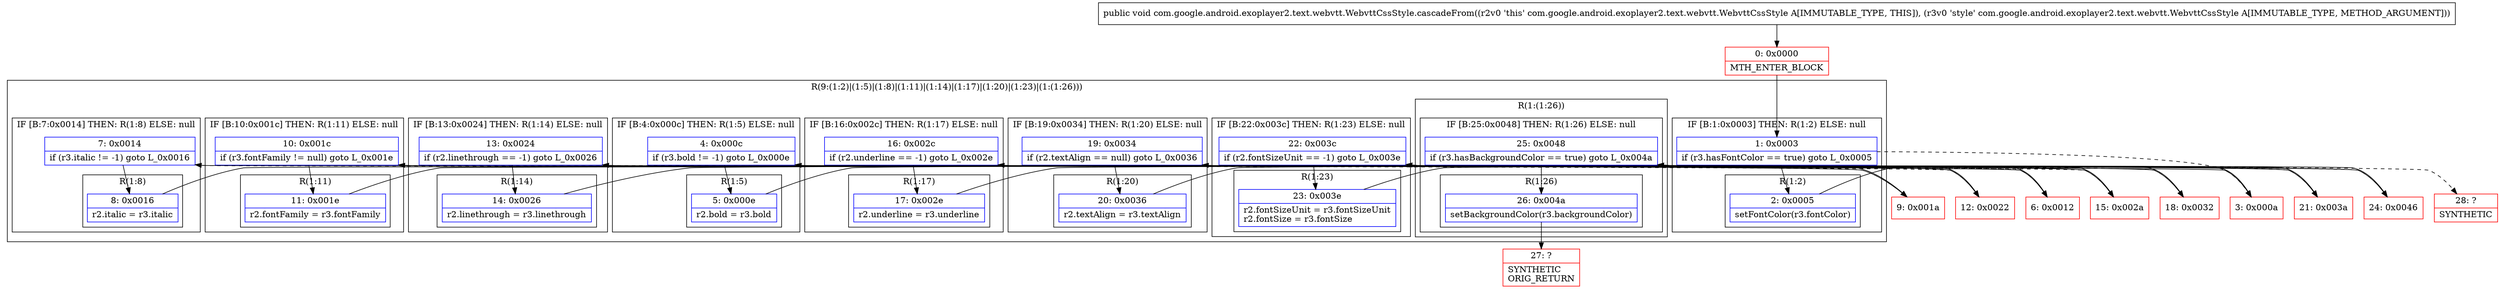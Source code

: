 digraph "CFG forcom.google.android.exoplayer2.text.webvtt.WebvttCssStyle.cascadeFrom(Lcom\/google\/android\/exoplayer2\/text\/webvtt\/WebvttCssStyle;)V" {
subgraph cluster_Region_1361478427 {
label = "R(9:(1:2)|(1:5)|(1:8)|(1:11)|(1:14)|(1:17)|(1:20)|(1:23)|(1:(1:26)))";
node [shape=record,color=blue];
subgraph cluster_IfRegion_510147642 {
label = "IF [B:1:0x0003] THEN: R(1:2) ELSE: null";
node [shape=record,color=blue];
Node_1 [shape=record,label="{1\:\ 0x0003|if (r3.hasFontColor == true) goto L_0x0005\l}"];
subgraph cluster_Region_153536678 {
label = "R(1:2)";
node [shape=record,color=blue];
Node_2 [shape=record,label="{2\:\ 0x0005|setFontColor(r3.fontColor)\l}"];
}
}
subgraph cluster_IfRegion_48910953 {
label = "IF [B:4:0x000c] THEN: R(1:5) ELSE: null";
node [shape=record,color=blue];
Node_4 [shape=record,label="{4\:\ 0x000c|if (r3.bold != \-1) goto L_0x000e\l}"];
subgraph cluster_Region_1731274612 {
label = "R(1:5)";
node [shape=record,color=blue];
Node_5 [shape=record,label="{5\:\ 0x000e|r2.bold = r3.bold\l}"];
}
}
subgraph cluster_IfRegion_946294340 {
label = "IF [B:7:0x0014] THEN: R(1:8) ELSE: null";
node [shape=record,color=blue];
Node_7 [shape=record,label="{7\:\ 0x0014|if (r3.italic != \-1) goto L_0x0016\l}"];
subgraph cluster_Region_129745430 {
label = "R(1:8)";
node [shape=record,color=blue];
Node_8 [shape=record,label="{8\:\ 0x0016|r2.italic = r3.italic\l}"];
}
}
subgraph cluster_IfRegion_1460838802 {
label = "IF [B:10:0x001c] THEN: R(1:11) ELSE: null";
node [shape=record,color=blue];
Node_10 [shape=record,label="{10\:\ 0x001c|if (r3.fontFamily != null) goto L_0x001e\l}"];
subgraph cluster_Region_972437123 {
label = "R(1:11)";
node [shape=record,color=blue];
Node_11 [shape=record,label="{11\:\ 0x001e|r2.fontFamily = r3.fontFamily\l}"];
}
}
subgraph cluster_IfRegion_996231831 {
label = "IF [B:13:0x0024] THEN: R(1:14) ELSE: null";
node [shape=record,color=blue];
Node_13 [shape=record,label="{13\:\ 0x0024|if (r2.linethrough == \-1) goto L_0x0026\l}"];
subgraph cluster_Region_1645446303 {
label = "R(1:14)";
node [shape=record,color=blue];
Node_14 [shape=record,label="{14\:\ 0x0026|r2.linethrough = r3.linethrough\l}"];
}
}
subgraph cluster_IfRegion_542091134 {
label = "IF [B:16:0x002c] THEN: R(1:17) ELSE: null";
node [shape=record,color=blue];
Node_16 [shape=record,label="{16\:\ 0x002c|if (r2.underline == \-1) goto L_0x002e\l}"];
subgraph cluster_Region_679858138 {
label = "R(1:17)";
node [shape=record,color=blue];
Node_17 [shape=record,label="{17\:\ 0x002e|r2.underline = r3.underline\l}"];
}
}
subgraph cluster_IfRegion_419503535 {
label = "IF [B:19:0x0034] THEN: R(1:20) ELSE: null";
node [shape=record,color=blue];
Node_19 [shape=record,label="{19\:\ 0x0034|if (r2.textAlign == null) goto L_0x0036\l}"];
subgraph cluster_Region_1741182316 {
label = "R(1:20)";
node [shape=record,color=blue];
Node_20 [shape=record,label="{20\:\ 0x0036|r2.textAlign = r3.textAlign\l}"];
}
}
subgraph cluster_IfRegion_987851452 {
label = "IF [B:22:0x003c] THEN: R(1:23) ELSE: null";
node [shape=record,color=blue];
Node_22 [shape=record,label="{22\:\ 0x003c|if (r2.fontSizeUnit == \-1) goto L_0x003e\l}"];
subgraph cluster_Region_1016895781 {
label = "R(1:23)";
node [shape=record,color=blue];
Node_23 [shape=record,label="{23\:\ 0x003e|r2.fontSizeUnit = r3.fontSizeUnit\lr2.fontSize = r3.fontSize\l}"];
}
}
subgraph cluster_Region_761337724 {
label = "R(1:(1:26))";
node [shape=record,color=blue];
subgraph cluster_IfRegion_145179785 {
label = "IF [B:25:0x0048] THEN: R(1:26) ELSE: null";
node [shape=record,color=blue];
Node_25 [shape=record,label="{25\:\ 0x0048|if (r3.hasBackgroundColor == true) goto L_0x004a\l}"];
subgraph cluster_Region_966945707 {
label = "R(1:26)";
node [shape=record,color=blue];
Node_26 [shape=record,label="{26\:\ 0x004a|setBackgroundColor(r3.backgroundColor)\l}"];
}
}
}
}
Node_0 [shape=record,color=red,label="{0\:\ 0x0000|MTH_ENTER_BLOCK\l}"];
Node_3 [shape=record,color=red,label="{3\:\ 0x000a}"];
Node_6 [shape=record,color=red,label="{6\:\ 0x0012}"];
Node_9 [shape=record,color=red,label="{9\:\ 0x001a}"];
Node_12 [shape=record,color=red,label="{12\:\ 0x0022}"];
Node_15 [shape=record,color=red,label="{15\:\ 0x002a}"];
Node_18 [shape=record,color=red,label="{18\:\ 0x0032}"];
Node_21 [shape=record,color=red,label="{21\:\ 0x003a}"];
Node_24 [shape=record,color=red,label="{24\:\ 0x0046}"];
Node_27 [shape=record,color=red,label="{27\:\ ?|SYNTHETIC\lORIG_RETURN\l}"];
Node_28 [shape=record,color=red,label="{28\:\ ?|SYNTHETIC\l}"];
MethodNode[shape=record,label="{public void com.google.android.exoplayer2.text.webvtt.WebvttCssStyle.cascadeFrom((r2v0 'this' com.google.android.exoplayer2.text.webvtt.WebvttCssStyle A[IMMUTABLE_TYPE, THIS]), (r3v0 'style' com.google.android.exoplayer2.text.webvtt.WebvttCssStyle A[IMMUTABLE_TYPE, METHOD_ARGUMENT])) }"];
MethodNode -> Node_0;
Node_1 -> Node_2;
Node_1 -> Node_3[style=dashed];
Node_2 -> Node_3;
Node_4 -> Node_5;
Node_4 -> Node_6[style=dashed];
Node_5 -> Node_6;
Node_7 -> Node_8;
Node_7 -> Node_9[style=dashed];
Node_8 -> Node_9;
Node_10 -> Node_11;
Node_10 -> Node_12[style=dashed];
Node_11 -> Node_12;
Node_13 -> Node_14;
Node_13 -> Node_15[style=dashed];
Node_14 -> Node_15;
Node_16 -> Node_17;
Node_16 -> Node_18[style=dashed];
Node_17 -> Node_18;
Node_19 -> Node_20;
Node_19 -> Node_21[style=dashed];
Node_20 -> Node_21;
Node_22 -> Node_23;
Node_22 -> Node_24[style=dashed];
Node_23 -> Node_24;
Node_25 -> Node_26;
Node_25 -> Node_28[style=dashed];
Node_26 -> Node_27;
Node_0 -> Node_1;
Node_3 -> Node_4;
Node_6 -> Node_7;
Node_9 -> Node_10;
Node_12 -> Node_13;
Node_15 -> Node_16;
Node_18 -> Node_19;
Node_21 -> Node_22;
Node_24 -> Node_25;
}

